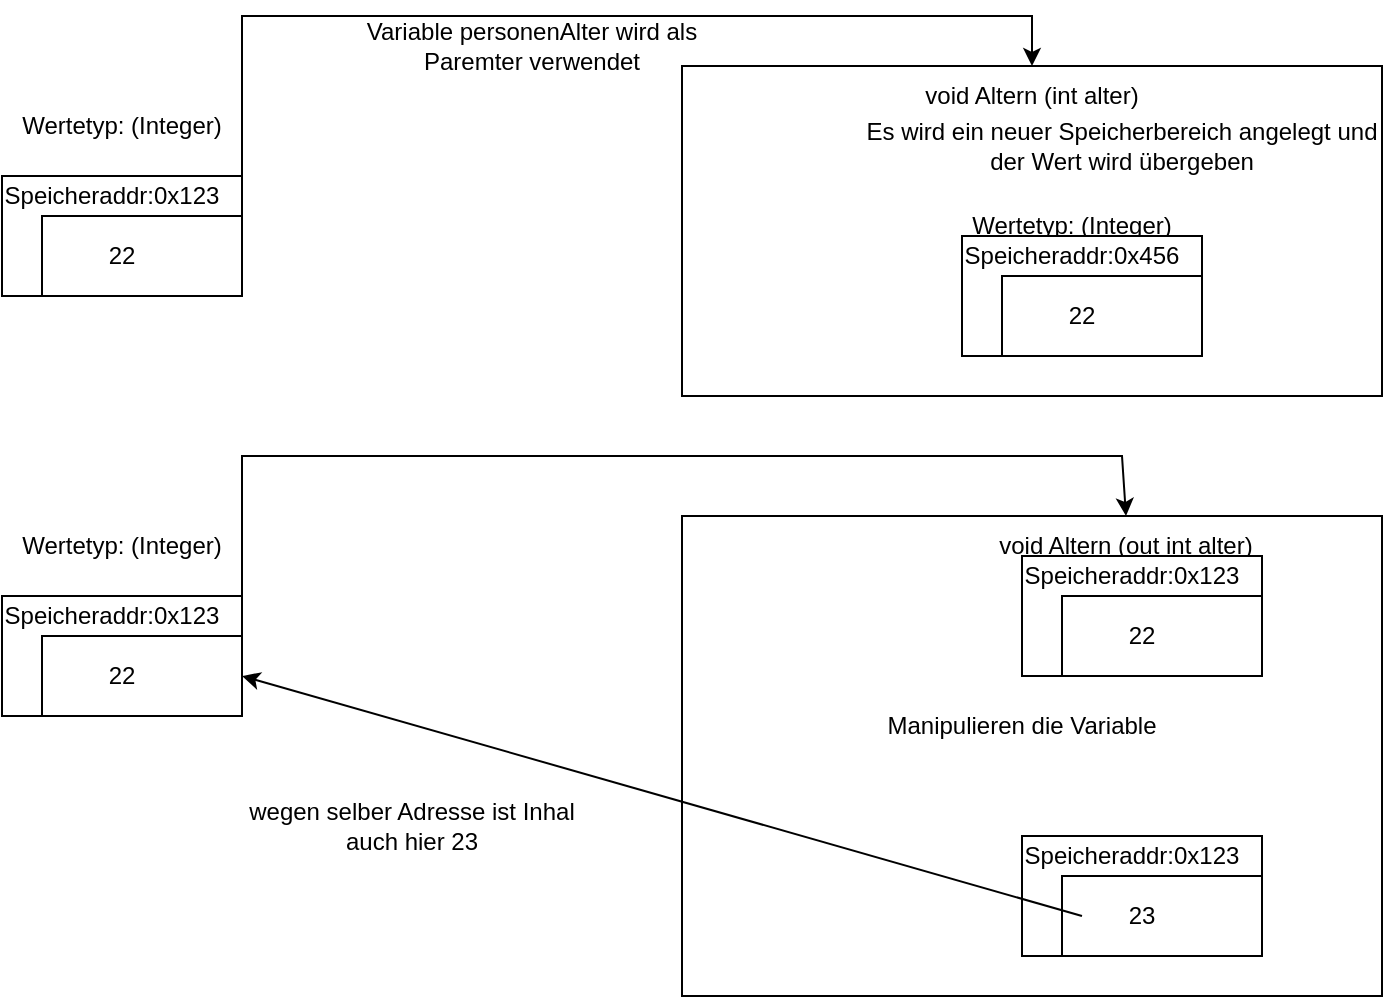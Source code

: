 <mxfile version="18.1.3" type="device"><diagram id="xlSLnqe9EZFC0GGl5M88" name="Page-1"><mxGraphModel dx="1422" dy="786" grid="1" gridSize="10" guides="1" tooltips="1" connect="1" arrows="1" fold="1" page="1" pageScale="1" pageWidth="827" pageHeight="1169" math="0" shadow="0"><root><mxCell id="0"/><mxCell id="1" parent="0"/><mxCell id="6RqCFJdc_pRJbAN7CYE9-1" value="Wertetyp: (Integer)" style="text;html=1;strokeColor=none;fillColor=none;align=center;verticalAlign=middle;whiteSpace=wrap;rounded=0;" vertex="1" parent="1"><mxGeometry x="40" y="80" width="120" height="30" as="geometry"/></mxCell><mxCell id="6RqCFJdc_pRJbAN7CYE9-2" value="" style="rounded=0;whiteSpace=wrap;html=1;" vertex="1" parent="1"><mxGeometry x="40" y="120" width="120" height="60" as="geometry"/></mxCell><mxCell id="6RqCFJdc_pRJbAN7CYE9-3" value="" style="rounded=0;whiteSpace=wrap;html=1;" vertex="1" parent="1"><mxGeometry x="60" y="140" width="100" height="40" as="geometry"/></mxCell><mxCell id="6RqCFJdc_pRJbAN7CYE9-4" value="22" style="text;html=1;strokeColor=none;fillColor=none;align=center;verticalAlign=middle;whiteSpace=wrap;rounded=0;" vertex="1" parent="1"><mxGeometry x="70" y="145" width="60" height="30" as="geometry"/></mxCell><mxCell id="6RqCFJdc_pRJbAN7CYE9-5" value="Speicheraddr:0x123" style="text;html=1;strokeColor=none;fillColor=none;align=center;verticalAlign=middle;whiteSpace=wrap;rounded=0;" vertex="1" parent="1"><mxGeometry x="40" y="120" width="110" height="20" as="geometry"/></mxCell><mxCell id="6RqCFJdc_pRJbAN7CYE9-6" value="Wertetyp: (Integer)" style="text;html=1;strokeColor=none;fillColor=none;align=center;verticalAlign=middle;whiteSpace=wrap;rounded=0;" vertex="1" parent="1"><mxGeometry x="40" y="290" width="120" height="30" as="geometry"/></mxCell><mxCell id="6RqCFJdc_pRJbAN7CYE9-7" value="" style="rounded=0;whiteSpace=wrap;html=1;" vertex="1" parent="1"><mxGeometry x="40" y="330" width="120" height="60" as="geometry"/></mxCell><mxCell id="6RqCFJdc_pRJbAN7CYE9-8" value="" style="rounded=0;whiteSpace=wrap;html=1;" vertex="1" parent="1"><mxGeometry x="60" y="350" width="100" height="40" as="geometry"/></mxCell><mxCell id="6RqCFJdc_pRJbAN7CYE9-9" value="22" style="text;html=1;strokeColor=none;fillColor=none;align=center;verticalAlign=middle;whiteSpace=wrap;rounded=0;" vertex="1" parent="1"><mxGeometry x="70" y="355" width="60" height="30" as="geometry"/></mxCell><mxCell id="6RqCFJdc_pRJbAN7CYE9-10" value="Speicheraddr:0x123" style="text;html=1;strokeColor=none;fillColor=none;align=center;verticalAlign=middle;whiteSpace=wrap;rounded=0;" vertex="1" parent="1"><mxGeometry x="40" y="330" width="110" height="20" as="geometry"/></mxCell><mxCell id="6RqCFJdc_pRJbAN7CYE9-11" value="" style="rounded=0;whiteSpace=wrap;html=1;" vertex="1" parent="1"><mxGeometry x="380" y="65" width="350" height="165" as="geometry"/></mxCell><mxCell id="6RqCFJdc_pRJbAN7CYE9-12" value="void Altern (int alter)" style="text;html=1;strokeColor=none;fillColor=none;align=center;verticalAlign=middle;whiteSpace=wrap;rounded=0;" vertex="1" parent="1"><mxGeometry x="380" y="65" width="350" height="30" as="geometry"/></mxCell><mxCell id="6RqCFJdc_pRJbAN7CYE9-13" value="Wertetyp: (Integer)" style="text;html=1;strokeColor=none;fillColor=none;align=center;verticalAlign=middle;whiteSpace=wrap;rounded=0;" vertex="1" parent="1"><mxGeometry x="515" y="130" width="120" height="30" as="geometry"/></mxCell><mxCell id="6RqCFJdc_pRJbAN7CYE9-14" value="" style="rounded=0;whiteSpace=wrap;html=1;" vertex="1" parent="1"><mxGeometry x="520" y="150" width="120" height="60" as="geometry"/></mxCell><mxCell id="6RqCFJdc_pRJbAN7CYE9-15" value="" style="rounded=0;whiteSpace=wrap;html=1;" vertex="1" parent="1"><mxGeometry x="540" y="170" width="100" height="40" as="geometry"/></mxCell><mxCell id="6RqCFJdc_pRJbAN7CYE9-16" value="22" style="text;html=1;strokeColor=none;fillColor=none;align=center;verticalAlign=middle;whiteSpace=wrap;rounded=0;" vertex="1" parent="1"><mxGeometry x="550" y="175" width="60" height="30" as="geometry"/></mxCell><mxCell id="6RqCFJdc_pRJbAN7CYE9-17" value="Speicheraddr:0x456" style="text;html=1;strokeColor=none;fillColor=none;align=center;verticalAlign=middle;whiteSpace=wrap;rounded=0;" vertex="1" parent="1"><mxGeometry x="520" y="150" width="110" height="20" as="geometry"/></mxCell><mxCell id="6RqCFJdc_pRJbAN7CYE9-18" value="" style="endArrow=classic;html=1;rounded=0;exitX=1;exitY=0.25;exitDx=0;exitDy=0;entryX=0.5;entryY=0;entryDx=0;entryDy=0;" edge="1" parent="1" source="6RqCFJdc_pRJbAN7CYE9-3" target="6RqCFJdc_pRJbAN7CYE9-12"><mxGeometry width="50" height="50" relative="1" as="geometry"><mxPoint x="390" y="300" as="sourcePoint"/><mxPoint x="470" y="30" as="targetPoint"/><Array as="points"><mxPoint x="160" y="40"/><mxPoint x="555" y="40"/></Array></mxGeometry></mxCell><mxCell id="6RqCFJdc_pRJbAN7CYE9-19" value="Variable personenAlter wird als Paremter verwendet" style="text;html=1;strokeColor=none;fillColor=none;align=center;verticalAlign=middle;whiteSpace=wrap;rounded=0;" vertex="1" parent="1"><mxGeometry x="220" y="40" width="170" height="30" as="geometry"/></mxCell><mxCell id="6RqCFJdc_pRJbAN7CYE9-20" value="Es wird ein neuer Speicherbereich angelegt und der Wert wird übergeben" style="text;html=1;strokeColor=none;fillColor=none;align=center;verticalAlign=middle;whiteSpace=wrap;rounded=0;" vertex="1" parent="1"><mxGeometry x="470" y="90" width="260" height="30" as="geometry"/></mxCell><mxCell id="6RqCFJdc_pRJbAN7CYE9-21" value="" style="rounded=0;whiteSpace=wrap;html=1;" vertex="1" parent="1"><mxGeometry x="380" y="290" width="350" height="240" as="geometry"/></mxCell><mxCell id="6RqCFJdc_pRJbAN7CYE9-23" value="void Altern (out int alter)" style="text;html=1;strokeColor=none;fillColor=none;align=center;verticalAlign=middle;whiteSpace=wrap;rounded=0;" vertex="1" parent="1"><mxGeometry x="474" y="290" width="256" height="30" as="geometry"/></mxCell><mxCell id="6RqCFJdc_pRJbAN7CYE9-24" value="" style="rounded=0;whiteSpace=wrap;html=1;" vertex="1" parent="1"><mxGeometry x="550" y="310" width="120" height="60" as="geometry"/></mxCell><mxCell id="6RqCFJdc_pRJbAN7CYE9-25" value="" style="rounded=0;whiteSpace=wrap;html=1;" vertex="1" parent="1"><mxGeometry x="570" y="330" width="100" height="40" as="geometry"/></mxCell><mxCell id="6RqCFJdc_pRJbAN7CYE9-26" value="22" style="text;html=1;strokeColor=none;fillColor=none;align=center;verticalAlign=middle;whiteSpace=wrap;rounded=0;" vertex="1" parent="1"><mxGeometry x="580" y="335" width="60" height="30" as="geometry"/></mxCell><mxCell id="6RqCFJdc_pRJbAN7CYE9-27" value="Speicheraddr:0x123" style="text;html=1;strokeColor=none;fillColor=none;align=center;verticalAlign=middle;whiteSpace=wrap;rounded=0;" vertex="1" parent="1"><mxGeometry x="550" y="310" width="110" height="20" as="geometry"/></mxCell><mxCell id="6RqCFJdc_pRJbAN7CYE9-28" value="Manipulieren die Variable" style="text;html=1;strokeColor=none;fillColor=none;align=center;verticalAlign=middle;whiteSpace=wrap;rounded=0;" vertex="1" parent="1"><mxGeometry x="430" y="380" width="240" height="30" as="geometry"/></mxCell><mxCell id="6RqCFJdc_pRJbAN7CYE9-29" value="" style="rounded=0;whiteSpace=wrap;html=1;" vertex="1" parent="1"><mxGeometry x="550" y="450" width="120" height="60" as="geometry"/></mxCell><mxCell id="6RqCFJdc_pRJbAN7CYE9-30" value="" style="rounded=0;whiteSpace=wrap;html=1;" vertex="1" parent="1"><mxGeometry x="570" y="470" width="100" height="40" as="geometry"/></mxCell><mxCell id="6RqCFJdc_pRJbAN7CYE9-31" value="23" style="text;html=1;strokeColor=none;fillColor=none;align=center;verticalAlign=middle;whiteSpace=wrap;rounded=0;" vertex="1" parent="1"><mxGeometry x="580" y="475" width="60" height="30" as="geometry"/></mxCell><mxCell id="6RqCFJdc_pRJbAN7CYE9-32" value="Speicheraddr:0x123" style="text;html=1;strokeColor=none;fillColor=none;align=center;verticalAlign=middle;whiteSpace=wrap;rounded=0;" vertex="1" parent="1"><mxGeometry x="550" y="450" width="110" height="20" as="geometry"/></mxCell><mxCell id="6RqCFJdc_pRJbAN7CYE9-34" value="" style="endArrow=classic;html=1;rounded=0;exitX=1;exitY=0.5;exitDx=0;exitDy=0;entryX=0.5;entryY=0;entryDx=0;entryDy=0;" edge="1" parent="1" source="6RqCFJdc_pRJbAN7CYE9-8" target="6RqCFJdc_pRJbAN7CYE9-23"><mxGeometry width="50" height="50" relative="1" as="geometry"><mxPoint x="390" y="580" as="sourcePoint"/><mxPoint x="440" y="530" as="targetPoint"/><Array as="points"><mxPoint x="160" y="260"/><mxPoint x="600" y="260"/></Array></mxGeometry></mxCell><mxCell id="6RqCFJdc_pRJbAN7CYE9-35" value="" style="endArrow=classic;html=1;rounded=0;exitX=0;exitY=0.5;exitDx=0;exitDy=0;entryX=1;entryY=0.5;entryDx=0;entryDy=0;" edge="1" parent="1" source="6RqCFJdc_pRJbAN7CYE9-31" target="6RqCFJdc_pRJbAN7CYE9-8"><mxGeometry width="50" height="50" relative="1" as="geometry"><mxPoint x="390" y="580" as="sourcePoint"/><mxPoint x="440" y="530" as="targetPoint"/></mxGeometry></mxCell><mxCell id="6RqCFJdc_pRJbAN7CYE9-36" value="wegen selber Adresse ist Inhal auch hier 23" style="text;html=1;strokeColor=none;fillColor=none;align=center;verticalAlign=middle;whiteSpace=wrap;rounded=0;" vertex="1" parent="1"><mxGeometry x="160" y="430" width="170" height="30" as="geometry"/></mxCell></root></mxGraphModel></diagram></mxfile>